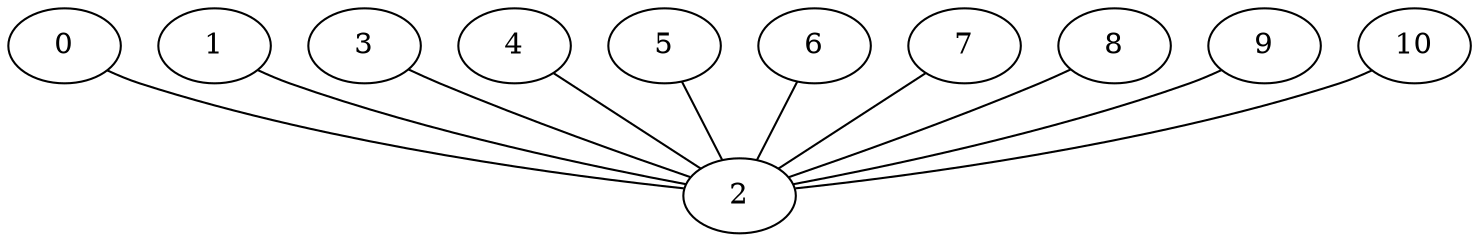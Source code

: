 graph G {
0;
1;
2;
3;
4;
5;
6;
7;
8;
9;
10;
1--2 ;
0--2 ;
4--2 ;
3--2 ;
5--2 ;
7--2 ;
6--2 ;
9--2 ;
8--2 ;
10--2 ;
}
